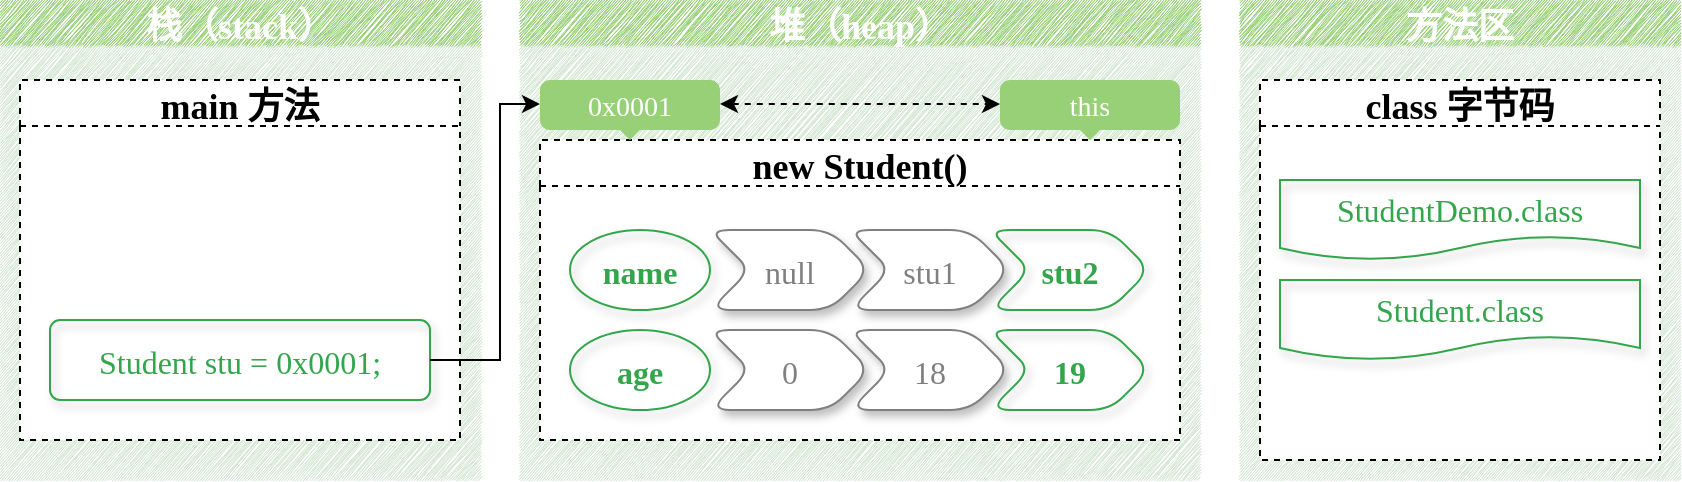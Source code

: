 <mxfile version="24.4.13" type="device">
  <diagram name="new-student" id="BSo37oaoxjeaSA6AnMd-">
    <mxGraphModel dx="1050" dy="669" grid="1" gridSize="10" guides="1" tooltips="1" connect="1" arrows="1" fold="1" page="1" pageScale="1" pageWidth="291" pageHeight="413" math="0" shadow="0">
      <root>
        <mxCell id="0" />
        <mxCell id="1" parent="0" />
        <mxCell id="ood3mE_8JMTzE4csxDGE-1" value="栈（stack）" style="swimlane;fontFamily=OPPO Sans;fontSize=18;fillColor=#97D077;strokeColor=none;swimlaneFillColor=#D5E8D4;sketch=1;curveFitting=1;jiggle=1;hachureGap=1;hachureAngle=-41;fontColor=#FFFFFF;" parent="1" vertex="1">
          <mxGeometry x="20" y="40" width="240" height="240" as="geometry" />
        </mxCell>
        <mxCell id="ood3mE_8JMTzE4csxDGE-2" value="main 方法" style="swimlane;swimlaneFillColor=default;fontFamily=OPPO Sans;fontSize=18;dashed=1;" parent="ood3mE_8JMTzE4csxDGE-1" vertex="1">
          <mxGeometry x="10" y="40" width="220" height="180" as="geometry" />
        </mxCell>
        <mxCell id="ood3mE_8JMTzE4csxDGE-3" value="Student stu = 0x0001;" style="shadow=1;dashed=0;shape=mxgraph.bootstrap.rrect;rSize=5;strokeColor=#33A64C;strokeWidth=1;fillColor=none;fontColor=#33A64C;align=center;verticalAlign=middle;spacingLeft=0;fontStyle=0;fontSize=16;spacing=5;fontFamily=OPPO Sans;points=[[1,0.5,0,0,0]];" parent="ood3mE_8JMTzE4csxDGE-2" vertex="1">
          <mxGeometry x="15" y="120" width="190" height="40" as="geometry" />
        </mxCell>
        <mxCell id="ood3mE_8JMTzE4csxDGE-4" value="堆（heap）" style="swimlane;fontFamily=OPPO Sans;fontSize=18;fillColor=#97D077;strokeColor=none;swimlaneFillColor=#D5E8D4;sketch=1;curveFitting=1;jiggle=1;hachureGap=1;hachureAngle=-41;fontColor=#FFFFFF;" parent="1" vertex="1">
          <mxGeometry x="280" y="40" width="340" height="240" as="geometry" />
        </mxCell>
        <mxCell id="ood3mE_8JMTzE4csxDGE-5" value="new Student()" style="swimlane;swimlaneFillColor=default;fontFamily=OPPO Sans;fontSize=18;dashed=1;" parent="ood3mE_8JMTzE4csxDGE-4" vertex="1">
          <mxGeometry x="10" y="70" width="320" height="150" as="geometry" />
        </mxCell>
        <mxCell id="ood3mE_8JMTzE4csxDGE-6" value="name" style="ellipse;fontFamily=OPPO Sans;fontSize=16;shadow=1;dashed=0;strokeColor=#33A64C;strokeWidth=1;align=center;verticalAlign=middle;spacingLeft=0;spacing=5;fontColor=#33A64C;fontStyle=1;fillColor=none;shadowColor=#000000;" parent="ood3mE_8JMTzE4csxDGE-5" vertex="1">
          <mxGeometry x="15" y="45" width="70" height="40" as="geometry" />
        </mxCell>
        <mxCell id="ood3mE_8JMTzE4csxDGE-7" value="age" style="ellipse;fontFamily=OPPO Sans;fontSize=16;shadow=1;dashed=0;strokeColor=#33A64C;strokeWidth=1;align=center;verticalAlign=middle;spacingLeft=0;spacing=5;fontColor=#33A64C;fontStyle=1;fillColor=none;shadowColor=#000000;" parent="ood3mE_8JMTzE4csxDGE-5" vertex="1">
          <mxGeometry x="15" y="95" width="70" height="40" as="geometry" />
        </mxCell>
        <mxCell id="ood3mE_8JMTzE4csxDGE-8" value="null" style="shape=step;perimeter=stepPerimeter;fixedSize=1;fontFamily=OPPO Sans;fontSize=16;rounded=1;strokeColor=#808080;fontColor=#808080;shadow=1;" parent="ood3mE_8JMTzE4csxDGE-5" vertex="1">
          <mxGeometry x="85" y="45" width="80" height="40" as="geometry" />
        </mxCell>
        <mxCell id="ood3mE_8JMTzE4csxDGE-9" value="stu1" style="shape=step;perimeter=stepPerimeter;fixedSize=1;fontFamily=OPPO Sans;fontSize=16;rounded=1;strokeColor=#808080;fontColor=#808080;shadow=1;" parent="ood3mE_8JMTzE4csxDGE-5" vertex="1">
          <mxGeometry x="155" y="45" width="80" height="40" as="geometry" />
        </mxCell>
        <mxCell id="ood3mE_8JMTzE4csxDGE-10" value="stu2" style="shape=step;perimeter=stepPerimeter;fixedSize=1;fontFamily=OPPO Sans;fontSize=16;rounded=1;shadow=1;dashed=0;strokeColor=#33A64C;strokeWidth=1;align=center;verticalAlign=middle;spacingLeft=0;spacing=5;fontColor=#33A64C;fontStyle=1;fillColor=none;shadowColor=#000000;shadowOffsetY=3;" parent="ood3mE_8JMTzE4csxDGE-5" vertex="1">
          <mxGeometry x="225" y="45" width="80" height="40" as="geometry" />
        </mxCell>
        <mxCell id="ood3mE_8JMTzE4csxDGE-11" value="0" style="shape=step;perimeter=stepPerimeter;fixedSize=1;fontFamily=OPPO Sans;fontSize=16;rounded=1;strokeColor=#808080;fontColor=#808080;shadow=1;" parent="ood3mE_8JMTzE4csxDGE-5" vertex="1">
          <mxGeometry x="85" y="95" width="80" height="40" as="geometry" />
        </mxCell>
        <mxCell id="ood3mE_8JMTzE4csxDGE-12" value="18" style="shape=step;perimeter=stepPerimeter;fixedSize=1;fontFamily=OPPO Sans;fontSize=16;rounded=1;strokeColor=#808080;fontColor=#808080;shadow=1;" parent="ood3mE_8JMTzE4csxDGE-5" vertex="1">
          <mxGeometry x="155" y="95" width="80" height="40" as="geometry" />
        </mxCell>
        <mxCell id="ood3mE_8JMTzE4csxDGE-13" value="19" style="shape=step;perimeter=stepPerimeter;fixedSize=1;fontFamily=OPPO Sans;fontSize=16;rounded=1;shadow=1;dashed=0;strokeColor=#33A64C;strokeWidth=1;align=center;verticalAlign=middle;spacingLeft=0;spacing=5;fontColor=#33A64C;fontStyle=1;fillColor=none;shadowColor=#000000;shadowOffsetY=3;" parent="ood3mE_8JMTzE4csxDGE-5" vertex="1">
          <mxGeometry x="225" y="95" width="80" height="40" as="geometry" />
        </mxCell>
        <mxCell id="ood3mE_8JMTzE4csxDGE-14" value="0x0001" style="shadow=0;dashed=0;shape=mxgraph.bootstrap.popover;fillColor=#97D077;strokeColor=none;dx=45;dy=5;rSize=5;verticalAlign=top;spacing=10;fontSize=14;spacingLeft=0;align=center;spacingTop=-10;fontColor=#FFFFFF;fontFamily=OPPO Sans;points=[[0,0,0,0,0],[0,0,0,0,12],[0,0,0,0,25],[0,0,0,45,30],[0,0,0,90,12],[0,0,0,90,25],[0.25,0,0,0,0],[0.25,0,0,0,25],[0.5,0,0,0,0],[0.75,0,0,0,0],[0.75,0,0,0,25],[1,0,0,0,0]];" parent="ood3mE_8JMTzE4csxDGE-4" vertex="1">
          <mxGeometry x="10" y="40" width="90" height="30" as="geometry" />
        </mxCell>
        <mxCell id="ood3mE_8JMTzE4csxDGE-15" value="this" style="shadow=0;dashed=0;shape=mxgraph.bootstrap.popover;fillColor=#97D077;strokeColor=none;dx=45;dy=5;rSize=5;verticalAlign=top;spacing=10;fontSize=14;spacingLeft=0;align=center;spacingTop=-10;fontColor=#FFFFFF;fontFamily=OPPO Sans;points=[[0,0,0,0,0],[0,0,0,0,12],[0,0,0,0,25],[0,0,0,45,30],[0,0,0,90,12],[0,0,0,90,25],[0.25,0,0,0,0],[0.25,0,0,0,25],[0.5,0,0,0,0],[0.75,0,0,0,0],[0.75,0,0,0,25],[1,0,0,0,0]];" parent="ood3mE_8JMTzE4csxDGE-4" vertex="1">
          <mxGeometry x="240" y="40" width="90" height="30" as="geometry" />
        </mxCell>
        <mxCell id="ood3mE_8JMTzE4csxDGE-16" value="" style="edgeStyle=orthogonalEdgeStyle;rounded=0;orthogonalLoop=1;jettySize=auto;exitX=0;exitY=0;exitDx=90;exitDy=12;exitPerimeter=0;entryX=0;entryY=0;entryDx=0;entryDy=12;entryPerimeter=0;dashed=1;startArrow=classic;startFill=1;fontFamily=OPPO Sans;" parent="ood3mE_8JMTzE4csxDGE-4" source="ood3mE_8JMTzE4csxDGE-14" target="ood3mE_8JMTzE4csxDGE-15" edge="1">
          <mxGeometry relative="1" as="geometry" />
        </mxCell>
        <mxCell id="ood3mE_8JMTzE4csxDGE-17" value="方法区" style="swimlane;fontFamily=OPPO Sans;fontSize=18;fillColor=#97D077;strokeColor=none;swimlaneFillColor=#D5E8D4;sketch=1;curveFitting=1;jiggle=1;hachureGap=1;hachureAngle=-41;fontColor=#FFFFFF;" parent="1" vertex="1">
          <mxGeometry x="640" y="40" width="220" height="240" as="geometry" />
        </mxCell>
        <mxCell id="ood3mE_8JMTzE4csxDGE-18" value="class 字节码" style="swimlane;swimlaneFillColor=default;fontFamily=OPPO Sans;fontSize=18;dashed=1;" parent="ood3mE_8JMTzE4csxDGE-17" vertex="1">
          <mxGeometry x="10" y="40" width="200" height="190" as="geometry" />
        </mxCell>
        <mxCell id="ood3mE_8JMTzE4csxDGE-19" value="StudentDemo.class" style="shape=document;boundedLbl=1;fillColor=none;strokeColor=#33A64C;fontFamily=OPPO Sans;fontSize=16;shadow=1;dashed=0;strokeWidth=1;align=center;verticalAlign=middle;spacingLeft=0;spacing=5;fontColor=#33A64C;fontStyle=0;" parent="ood3mE_8JMTzE4csxDGE-18" vertex="1">
          <mxGeometry x="10" y="50" width="180" height="40" as="geometry" />
        </mxCell>
        <mxCell id="ood3mE_8JMTzE4csxDGE-20" value="Student.class" style="shape=document;boundedLbl=1;fillColor=none;strokeColor=#33A64C;fontFamily=OPPO Sans;fontSize=16;shadow=1;dashed=0;strokeWidth=1;align=center;verticalAlign=middle;spacingLeft=0;spacing=5;fontColor=#33A64C;fontStyle=0;" parent="ood3mE_8JMTzE4csxDGE-18" vertex="1">
          <mxGeometry x="10" y="100" width="180" height="40" as="geometry" />
        </mxCell>
        <mxCell id="ood3mE_8JMTzE4csxDGE-21" value="" style="edgeStyle=orthogonalEdgeStyle;rounded=0;orthogonalLoop=1;jettySize=auto;exitX=1;exitY=0.5;exitDx=0;exitDy=0;exitPerimeter=0;entryX=0;entryY=0;entryDx=0;entryDy=12;entryPerimeter=0;" parent="1" source="ood3mE_8JMTzE4csxDGE-3" target="ood3mE_8JMTzE4csxDGE-14" edge="1">
          <mxGeometry relative="1" as="geometry">
            <Array as="points">
              <mxPoint x="270" y="220" />
              <mxPoint x="270" y="92" />
            </Array>
          </mxGeometry>
        </mxCell>
      </root>
    </mxGraphModel>
  </diagram>
</mxfile>
